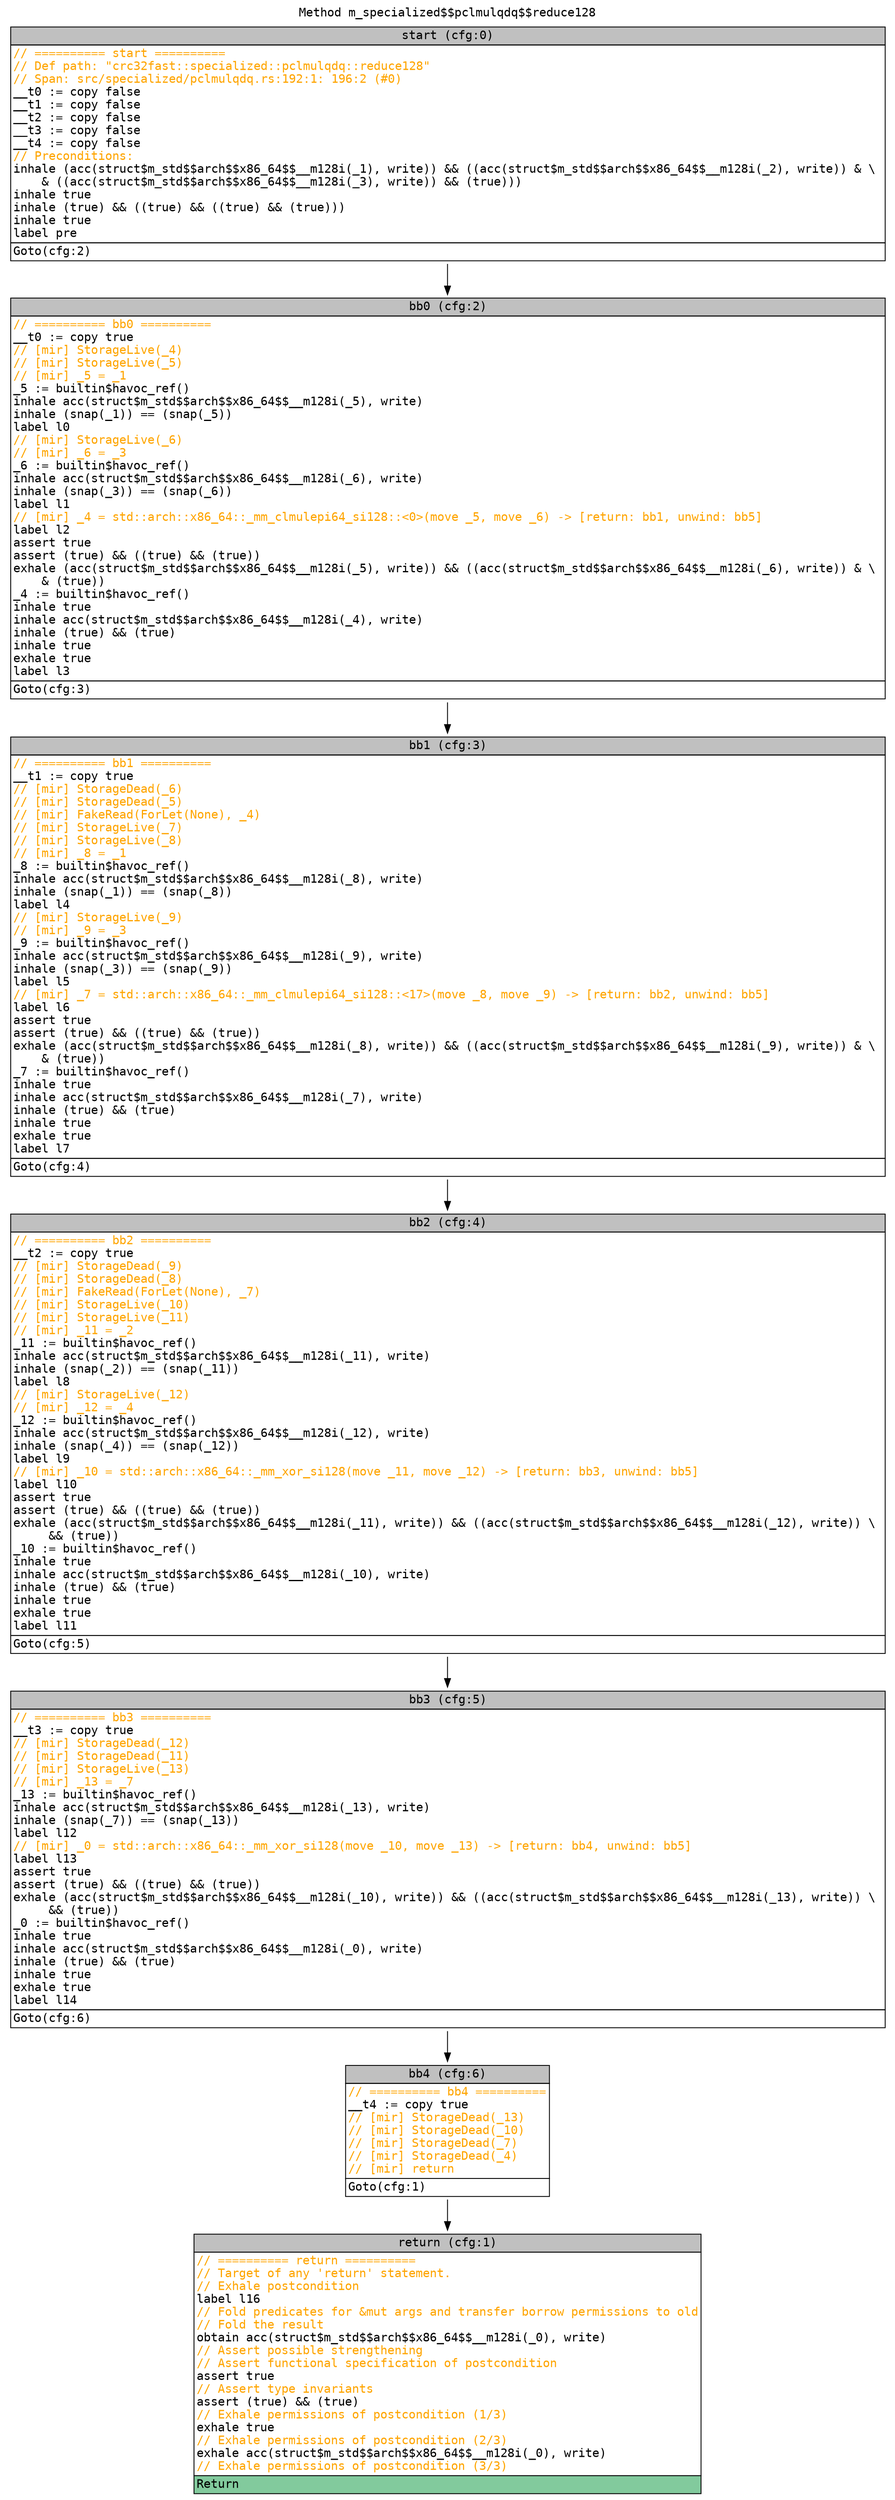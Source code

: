 digraph CFG {
graph [fontname=monospace];
node [fontname=monospace];
edge [fontname=monospace];
labelloc="t";
label="Method m_specialized$$pclmulqdq$$reduce128";
"block_start" [shape=none,label=<<table border="0" cellborder="1" cellspacing="0"><tr><td bgcolor="gray" align="center">start (cfg:0)</td></tr><tr><td align="left" balign="left"><font color="orange">// ========== start ==========</font><br/><font color="orange">// Def path: "crc32fast::specialized::pclmulqdq::reduce128"</font><br/><font color="orange">// Span: src/specialized/pclmulqdq.rs:192:1: 196:2 (#0)</font><br/>__t0 := copy false<br/>__t1 := copy false<br/>__t2 := copy false<br/>__t3 := copy false<br/>__t4 := copy false<br/><font color="orange">// Preconditions:</font><br/>inhale (acc(struct$m_std$$arch$$x86_64$$__m128i(_1), write)) &amp;&amp; ((acc(struct$m_std$$arch$$x86_64$$__m128i(_2), write)) &amp; \ <br/>    &amp; ((acc(struct$m_std$$arch$$x86_64$$__m128i(_3), write)) &amp;&amp; (true)))<br/>inhale true<br/>inhale (true) &amp;&amp; ((true) &amp;&amp; ((true) &amp;&amp; (true)))<br/>inhale true<br/>label pre</td></tr><tr><td align="left">Goto(cfg:2)<br/></td></tr></table>>];
"block_return" [shape=none,label=<<table border="0" cellborder="1" cellspacing="0"><tr><td bgcolor="gray" align="center">return (cfg:1)</td></tr><tr><td align="left" balign="left"><font color="orange">// ========== return ==========</font><br/><font color="orange">// Target of any 'return' statement.</font><br/><font color="orange">// Exhale postcondition</font><br/>label l16<br/><font color="orange">// Fold predicates for &amp;mut args and transfer borrow permissions to old</font><br/><font color="orange">// Fold the result</font><br/>obtain acc(struct$m_std$$arch$$x86_64$$__m128i(_0), write)<br/><font color="orange">// Assert possible strengthening</font><br/><font color="orange">// Assert functional specification of postcondition</font><br/>assert true<br/><font color="orange">// Assert type invariants</font><br/>assert (true) &amp;&amp; (true)<br/><font color="orange">// Exhale permissions of postcondition (1/3)</font><br/>exhale true<br/><font color="orange">// Exhale permissions of postcondition (2/3)</font><br/>exhale acc(struct$m_std$$arch$$x86_64$$__m128i(_0), write)<br/><font color="orange">// Exhale permissions of postcondition (3/3)</font></td></tr><tr><td align="left" bgcolor="#82CA9D">Return<br/></td></tr></table>>];
"block_bb0" [shape=none,label=<<table border="0" cellborder="1" cellspacing="0"><tr><td bgcolor="gray" align="center">bb0 (cfg:2)</td></tr><tr><td align="left" balign="left"><font color="orange">// ========== bb0 ==========</font><br/>__t0 := copy true<br/><font color="orange">// [mir] StorageLive(_4)</font><br/><font color="orange">// [mir] StorageLive(_5)</font><br/><font color="orange">// [mir] _5 = _1</font><br/>_5 := builtin$havoc_ref()<br/>inhale acc(struct$m_std$$arch$$x86_64$$__m128i(_5), write)<br/>inhale (snap(_1)) == (snap(_5))<br/>label l0<br/><font color="orange">// [mir] StorageLive(_6)</font><br/><font color="orange">// [mir] _6 = _3</font><br/>_6 := builtin$havoc_ref()<br/>inhale acc(struct$m_std$$arch$$x86_64$$__m128i(_6), write)<br/>inhale (snap(_3)) == (snap(_6))<br/>label l1<br/><font color="orange">// [mir] _4 = std::arch::x86_64::_mm_clmulepi64_si128::&lt;0&gt;(move _5, move _6) -&gt; [return: bb1, unwind: bb5]</font><br/>label l2<br/>assert true<br/>assert (true) &amp;&amp; ((true) &amp;&amp; (true))<br/>exhale (acc(struct$m_std$$arch$$x86_64$$__m128i(_5), write)) &amp;&amp; ((acc(struct$m_std$$arch$$x86_64$$__m128i(_6), write)) &amp; \ <br/>    &amp; (true))<br/>_4 := builtin$havoc_ref()<br/>inhale true<br/>inhale acc(struct$m_std$$arch$$x86_64$$__m128i(_4), write)<br/>inhale (true) &amp;&amp; (true)<br/>inhale true<br/>exhale true<br/>label l3</td></tr><tr><td align="left">Goto(cfg:3)<br/></td></tr></table>>];
"block_bb1" [shape=none,label=<<table border="0" cellborder="1" cellspacing="0"><tr><td bgcolor="gray" align="center">bb1 (cfg:3)</td></tr><tr><td align="left" balign="left"><font color="orange">// ========== bb1 ==========</font><br/>__t1 := copy true<br/><font color="orange">// [mir] StorageDead(_6)</font><br/><font color="orange">// [mir] StorageDead(_5)</font><br/><font color="orange">// [mir] FakeRead(ForLet(None), _4)</font><br/><font color="orange">// [mir] StorageLive(_7)</font><br/><font color="orange">// [mir] StorageLive(_8)</font><br/><font color="orange">// [mir] _8 = _1</font><br/>_8 := builtin$havoc_ref()<br/>inhale acc(struct$m_std$$arch$$x86_64$$__m128i(_8), write)<br/>inhale (snap(_1)) == (snap(_8))<br/>label l4<br/><font color="orange">// [mir] StorageLive(_9)</font><br/><font color="orange">// [mir] _9 = _3</font><br/>_9 := builtin$havoc_ref()<br/>inhale acc(struct$m_std$$arch$$x86_64$$__m128i(_9), write)<br/>inhale (snap(_3)) == (snap(_9))<br/>label l5<br/><font color="orange">// [mir] _7 = std::arch::x86_64::_mm_clmulepi64_si128::&lt;17&gt;(move _8, move _9) -&gt; [return: bb2, unwind: bb5]</font><br/>label l6<br/>assert true<br/>assert (true) &amp;&amp; ((true) &amp;&amp; (true))<br/>exhale (acc(struct$m_std$$arch$$x86_64$$__m128i(_8), write)) &amp;&amp; ((acc(struct$m_std$$arch$$x86_64$$__m128i(_9), write)) &amp; \ <br/>    &amp; (true))<br/>_7 := builtin$havoc_ref()<br/>inhale true<br/>inhale acc(struct$m_std$$arch$$x86_64$$__m128i(_7), write)<br/>inhale (true) &amp;&amp; (true)<br/>inhale true<br/>exhale true<br/>label l7</td></tr><tr><td align="left">Goto(cfg:4)<br/></td></tr></table>>];
"block_bb2" [shape=none,label=<<table border="0" cellborder="1" cellspacing="0"><tr><td bgcolor="gray" align="center">bb2 (cfg:4)</td></tr><tr><td align="left" balign="left"><font color="orange">// ========== bb2 ==========</font><br/>__t2 := copy true<br/><font color="orange">// [mir] StorageDead(_9)</font><br/><font color="orange">// [mir] StorageDead(_8)</font><br/><font color="orange">// [mir] FakeRead(ForLet(None), _7)</font><br/><font color="orange">// [mir] StorageLive(_10)</font><br/><font color="orange">// [mir] StorageLive(_11)</font><br/><font color="orange">// [mir] _11 = _2</font><br/>_11 := builtin$havoc_ref()<br/>inhale acc(struct$m_std$$arch$$x86_64$$__m128i(_11), write)<br/>inhale (snap(_2)) == (snap(_11))<br/>label l8<br/><font color="orange">// [mir] StorageLive(_12)</font><br/><font color="orange">// [mir] _12 = _4</font><br/>_12 := builtin$havoc_ref()<br/>inhale acc(struct$m_std$$arch$$x86_64$$__m128i(_12), write)<br/>inhale (snap(_4)) == (snap(_12))<br/>label l9<br/><font color="orange">// [mir] _10 = std::arch::x86_64::_mm_xor_si128(move _11, move _12) -&gt; [return: bb3, unwind: bb5]</font><br/>label l10<br/>assert true<br/>assert (true) &amp;&amp; ((true) &amp;&amp; (true))<br/>exhale (acc(struct$m_std$$arch$$x86_64$$__m128i(_11), write)) &amp;&amp; ((acc(struct$m_std$$arch$$x86_64$$__m128i(_12), write)) \ <br/>     &amp;&amp; (true))<br/>_10 := builtin$havoc_ref()<br/>inhale true<br/>inhale acc(struct$m_std$$arch$$x86_64$$__m128i(_10), write)<br/>inhale (true) &amp;&amp; (true)<br/>inhale true<br/>exhale true<br/>label l11</td></tr><tr><td align="left">Goto(cfg:5)<br/></td></tr></table>>];
"block_bb3" [shape=none,label=<<table border="0" cellborder="1" cellspacing="0"><tr><td bgcolor="gray" align="center">bb3 (cfg:5)</td></tr><tr><td align="left" balign="left"><font color="orange">// ========== bb3 ==========</font><br/>__t3 := copy true<br/><font color="orange">// [mir] StorageDead(_12)</font><br/><font color="orange">// [mir] StorageDead(_11)</font><br/><font color="orange">// [mir] StorageLive(_13)</font><br/><font color="orange">// [mir] _13 = _7</font><br/>_13 := builtin$havoc_ref()<br/>inhale acc(struct$m_std$$arch$$x86_64$$__m128i(_13), write)<br/>inhale (snap(_7)) == (snap(_13))<br/>label l12<br/><font color="orange">// [mir] _0 = std::arch::x86_64::_mm_xor_si128(move _10, move _13) -&gt; [return: bb4, unwind: bb5]</font><br/>label l13<br/>assert true<br/>assert (true) &amp;&amp; ((true) &amp;&amp; (true))<br/>exhale (acc(struct$m_std$$arch$$x86_64$$__m128i(_10), write)) &amp;&amp; ((acc(struct$m_std$$arch$$x86_64$$__m128i(_13), write)) \ <br/>     &amp;&amp; (true))<br/>_0 := builtin$havoc_ref()<br/>inhale true<br/>inhale acc(struct$m_std$$arch$$x86_64$$__m128i(_0), write)<br/>inhale (true) &amp;&amp; (true)<br/>inhale true<br/>exhale true<br/>label l14</td></tr><tr><td align="left">Goto(cfg:6)<br/></td></tr></table>>];
"block_bb4" [shape=none,label=<<table border="0" cellborder="1" cellspacing="0"><tr><td bgcolor="gray" align="center">bb4 (cfg:6)</td></tr><tr><td align="left" balign="left"><font color="orange">// ========== bb4 ==========</font><br/>__t4 := copy true<br/><font color="orange">// [mir] StorageDead(_13)</font><br/><font color="orange">// [mir] StorageDead(_10)</font><br/><font color="orange">// [mir] StorageDead(_7)</font><br/><font color="orange">// [mir] StorageDead(_4)</font><br/><font color="orange">// [mir] return</font></td></tr><tr><td align="left">Goto(cfg:1)<br/></td></tr></table>>];
"block_start" -> "block_bb0";
"block_bb0" -> "block_bb1";
"block_bb1" -> "block_bb2";
"block_bb2" -> "block_bb3";
"block_bb3" -> "block_bb4";
"block_bb4" -> "block_return";
}

